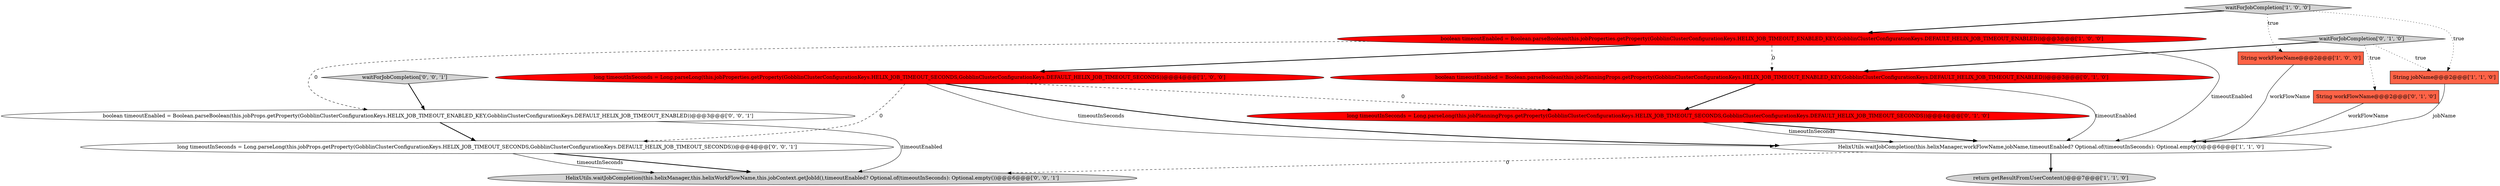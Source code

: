 digraph {
4 [style = filled, label = "String jobName@@@2@@@['1', '1', '0']", fillcolor = tomato, shape = box image = "AAA0AAABBB1BBB"];
6 [style = filled, label = "HelixUtils.waitJobCompletion(this.helixManager,workFlowName,jobName,timeoutEnabled? Optional.of(timeoutInSeconds): Optional.empty())@@@6@@@['1', '1', '0']", fillcolor = white, shape = ellipse image = "AAA0AAABBB1BBB"];
11 [style = filled, label = "boolean timeoutEnabled = Boolean.parseBoolean(this.jobProps.getProperty(GobblinClusterConfigurationKeys.HELIX_JOB_TIMEOUT_ENABLED_KEY,GobblinClusterConfigurationKeys.DEFAULT_HELIX_JOB_TIMEOUT_ENABLED))@@@3@@@['0', '0', '1']", fillcolor = white, shape = ellipse image = "AAA0AAABBB3BBB"];
8 [style = filled, label = "long timeoutInSeconds = Long.parseLong(this.jobPlanningProps.getProperty(GobblinClusterConfigurationKeys.HELIX_JOB_TIMEOUT_SECONDS,GobblinClusterConfigurationKeys.DEFAULT_HELIX_JOB_TIMEOUT_SECONDS))@@@4@@@['0', '1', '0']", fillcolor = red, shape = ellipse image = "AAA1AAABBB2BBB"];
12 [style = filled, label = "HelixUtils.waitJobCompletion(this.helixManager,this.helixWorkFlowName,this.jobContext.getJobId(),timeoutEnabled? Optional.of(timeoutInSeconds): Optional.empty())@@@6@@@['0', '0', '1']", fillcolor = lightgray, shape = ellipse image = "AAA0AAABBB3BBB"];
7 [style = filled, label = "String workFlowName@@@2@@@['0', '1', '0']", fillcolor = tomato, shape = box image = "AAA0AAABBB2BBB"];
1 [style = filled, label = "return getResultFromUserContent()@@@7@@@['1', '1', '0']", fillcolor = lightgray, shape = ellipse image = "AAA0AAABBB1BBB"];
3 [style = filled, label = "String workFlowName@@@2@@@['1', '0', '0']", fillcolor = tomato, shape = box image = "AAA0AAABBB1BBB"];
9 [style = filled, label = "boolean timeoutEnabled = Boolean.parseBoolean(this.jobPlanningProps.getProperty(GobblinClusterConfigurationKeys.HELIX_JOB_TIMEOUT_ENABLED_KEY,GobblinClusterConfigurationKeys.DEFAULT_HELIX_JOB_TIMEOUT_ENABLED))@@@3@@@['0', '1', '0']", fillcolor = red, shape = ellipse image = "AAA1AAABBB2BBB"];
5 [style = filled, label = "boolean timeoutEnabled = Boolean.parseBoolean(this.jobProperties.getProperty(GobblinClusterConfigurationKeys.HELIX_JOB_TIMEOUT_ENABLED_KEY,GobblinClusterConfigurationKeys.DEFAULT_HELIX_JOB_TIMEOUT_ENABLED))@@@3@@@['1', '0', '0']", fillcolor = red, shape = ellipse image = "AAA1AAABBB1BBB"];
10 [style = filled, label = "waitForJobCompletion['0', '1', '0']", fillcolor = lightgray, shape = diamond image = "AAA0AAABBB2BBB"];
13 [style = filled, label = "long timeoutInSeconds = Long.parseLong(this.jobProps.getProperty(GobblinClusterConfigurationKeys.HELIX_JOB_TIMEOUT_SECONDS,GobblinClusterConfigurationKeys.DEFAULT_HELIX_JOB_TIMEOUT_SECONDS))@@@4@@@['0', '0', '1']", fillcolor = white, shape = ellipse image = "AAA0AAABBB3BBB"];
14 [style = filled, label = "waitForJobCompletion['0', '0', '1']", fillcolor = lightgray, shape = diamond image = "AAA0AAABBB3BBB"];
2 [style = filled, label = "long timeoutInSeconds = Long.parseLong(this.jobProperties.getProperty(GobblinClusterConfigurationKeys.HELIX_JOB_TIMEOUT_SECONDS,GobblinClusterConfigurationKeys.DEFAULT_HELIX_JOB_TIMEOUT_SECONDS))@@@4@@@['1', '0', '0']", fillcolor = red, shape = ellipse image = "AAA1AAABBB1BBB"];
0 [style = filled, label = "waitForJobCompletion['1', '0', '0']", fillcolor = lightgray, shape = diamond image = "AAA0AAABBB1BBB"];
11->12 [style = solid, label="timeoutEnabled"];
7->6 [style = solid, label="workFlowName"];
3->6 [style = solid, label="workFlowName"];
2->6 [style = bold, label=""];
2->6 [style = solid, label="timeoutInSeconds"];
0->4 [style = dotted, label="true"];
5->9 [style = dashed, label="0"];
8->6 [style = bold, label=""];
9->8 [style = bold, label=""];
2->8 [style = dashed, label="0"];
4->6 [style = solid, label="jobName"];
6->12 [style = dashed, label="0"];
6->1 [style = bold, label=""];
5->2 [style = bold, label=""];
13->12 [style = bold, label=""];
13->12 [style = solid, label="timeoutInSeconds"];
5->11 [style = dashed, label="0"];
2->13 [style = dashed, label="0"];
11->13 [style = bold, label=""];
8->6 [style = solid, label="timeoutInSeconds"];
5->6 [style = solid, label="timeoutEnabled"];
10->9 [style = bold, label=""];
0->3 [style = dotted, label="true"];
10->4 [style = dotted, label="true"];
9->6 [style = solid, label="timeoutEnabled"];
14->11 [style = bold, label=""];
10->7 [style = dotted, label="true"];
0->5 [style = bold, label=""];
}
